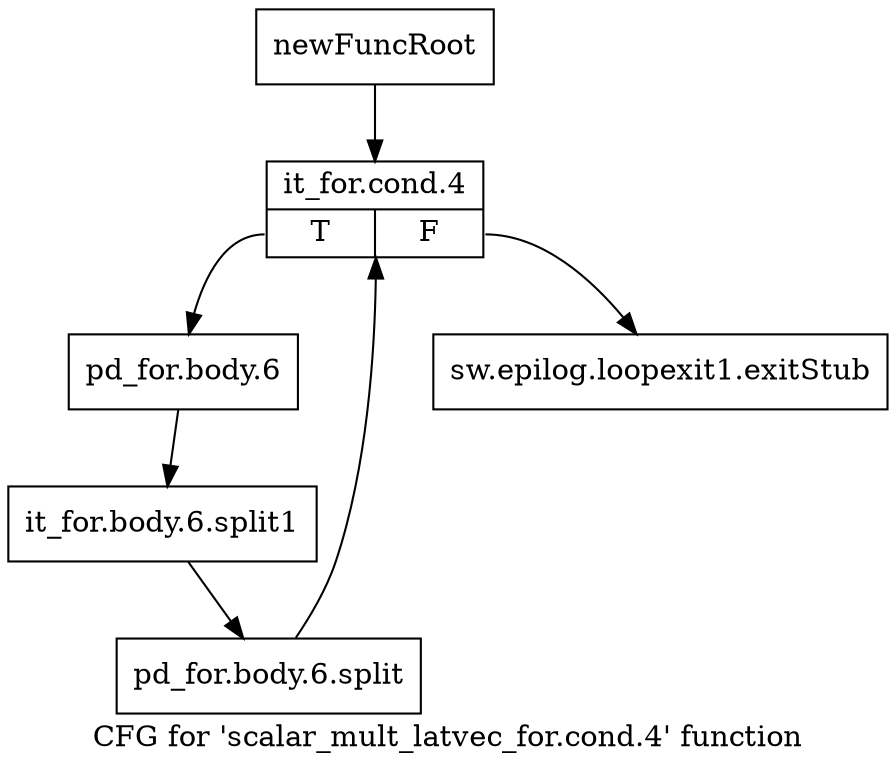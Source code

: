 digraph "CFG for 'scalar_mult_latvec_for.cond.4' function" {
	label="CFG for 'scalar_mult_latvec_for.cond.4' function";

	Node0x1b25800 [shape=record,label="{newFuncRoot}"];
	Node0x1b25800 -> Node0x1b258a0;
	Node0x1b25850 [shape=record,label="{sw.epilog.loopexit1.exitStub}"];
	Node0x1b258a0 [shape=record,label="{it_for.cond.4|{<s0>T|<s1>F}}"];
	Node0x1b258a0:s0 -> Node0x1b258f0;
	Node0x1b258a0:s1 -> Node0x1b25850;
	Node0x1b258f0 [shape=record,label="{pd_for.body.6}"];
	Node0x1b258f0 -> Node0x1cd7fd0;
	Node0x1cd7fd0 [shape=record,label="{it_for.body.6.split1}"];
	Node0x1cd7fd0 -> Node0x1bb0ce0;
	Node0x1bb0ce0 [shape=record,label="{pd_for.body.6.split}"];
	Node0x1bb0ce0 -> Node0x1b258a0;
}
